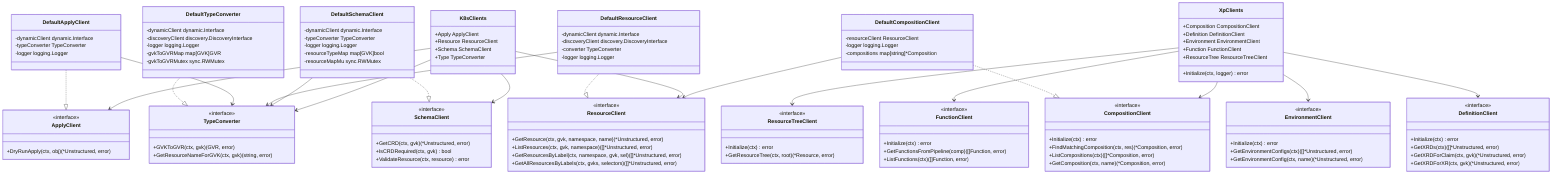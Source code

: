 classDiagram
    %% Kubernetes Clients
    class K8sClients {
        +Apply ApplyClient
        +Resource ResourceClient
        +Schema SchemaClient
        +Type TypeConverter
    }
    
    class ApplyClient {
        <<interface>>
        +DryRunApply(ctx, obj) (*Unstructured, error)
    }
    
    class DefaultApplyClient {
        -dynamicClient dynamic.Interface
        -typeConverter TypeConverter
        -logger logging.Logger
    }
    
    class ResourceClient {
        <<interface>>
        +GetResource(ctx, gvk, namespace, name) (*Unstructured, error)
        +ListResources(ctx, gvk, namespace) ([]*Unstructured, error)
        +GetResourcesByLabel(ctx, namespace, gvk, sel) ([]*Unstructured, error)
        +GetAllResourcesByLabels(ctx, gvks, selectors) ([]*Unstructured, error)
    }
    
    class DefaultResourceClient {
        -dynamicClient dynamic.Interface
        -discoveryClient discovery.DiscoveryInterface
        -converter TypeConverter
        -logger logging.Logger
    }
    
    class SchemaClient {
        <<interface>>
        +GetCRD(ctx, gvk) (*Unstructured, error)
        +IsCRDRequired(ctx, gvk) bool
        +ValidateResource(ctx, resource) error
    }
    
    class DefaultSchemaClient {
        -dynamicClient dynamic.Interface
        -typeConverter TypeConverter
        -logger logging.Logger
        -resourceTypeMap map[GVK]bool
        -resourceMapMu sync.RWMutex
    }
    
    class TypeConverter {
        <<interface>>
        +GVKToGVR(ctx, gvk) (GVR, error)
        +GetResourceNameForGVK(ctx, gvk) (string, error)
    }
    
    class DefaultTypeConverter {
        -dynamicClient dynamic.Interface
        -discoveryClient discovery.DiscoveryInterface
        -logger logging.Logger
        -gvkToGVRMap map[GVK]GVR
        -gvkToGVRMutex sync.RWMutex
    }
    
    %% Crossplane Clients
    class XpClients {
        +Composition CompositionClient
        +Definition DefinitionClient
        +Environment EnvironmentClient
        +Function FunctionClient
        +ResourceTree ResourceTreeClient
        +Initialize(ctx, logger) error
    }
    
    class CompositionClient {
        <<interface>>
        +Initialize(ctx) error
        +FindMatchingComposition(ctx, res) (*Composition, error)
        +ListCompositions(ctx) ([]*Composition, error)
        +GetComposition(ctx, name) (*Composition, error)
    }
    
    class DefaultCompositionClient {
        -resourceClient ResourceClient
        -logger logging.Logger
        -compositions map[string]*Composition
    }
    
    class DefinitionClient {
        <<interface>>
        +Initialize(ctx) error
        +GetXRDs(ctx) ([]*Unstructured, error)
        +GetXRDForClaim(ctx, gvk) (*Unstructured, error)
        +GetXRDForXR(ctx, gvk) (*Unstructured, error)
    }
    
    class FunctionClient {
        <<interface>>
        +Initialize(ctx) error
        +GetFunctionsFromPipeline(comp) ([]Function, error)
        +ListFunctions(ctx) ([]Function, error)
    }
    
    class ResourceTreeClient {
        <<interface>>
        +Initialize(ctx) error
        +GetResourceTree(ctx, root) (*Resource, error)
    }
    
    class EnvironmentClient {
        <<interface>>
        +Initialize(ctx) error
        +GetEnvironmentConfigs(ctx) ([]*Unstructured, error)
        +GetEnvironmentConfig(ctx, name) (*Unstructured, error)
    }
    
    DefaultApplyClient ..|> ApplyClient
    DefaultResourceClient ..|> ResourceClient
    DefaultSchemaClient ..|> SchemaClient
    DefaultTypeConverter ..|> TypeConverter
    
    DefaultApplyClient --> TypeConverter
    DefaultResourceClient --> TypeConverter
    DefaultSchemaClient --> TypeConverter
    
    K8sClients --> ApplyClient
    K8sClients --> ResourceClient
    K8sClients --> SchemaClient
    K8sClients --> TypeConverter
    
    DefaultCompositionClient ..|> CompositionClient
    DefaultCompositionClient --> ResourceClient
    
    XpClients --> CompositionClient
    XpClients --> DefinitionClient
    XpClients --> EnvironmentClient
    XpClients --> FunctionClient
    XpClients --> ResourceTreeClient